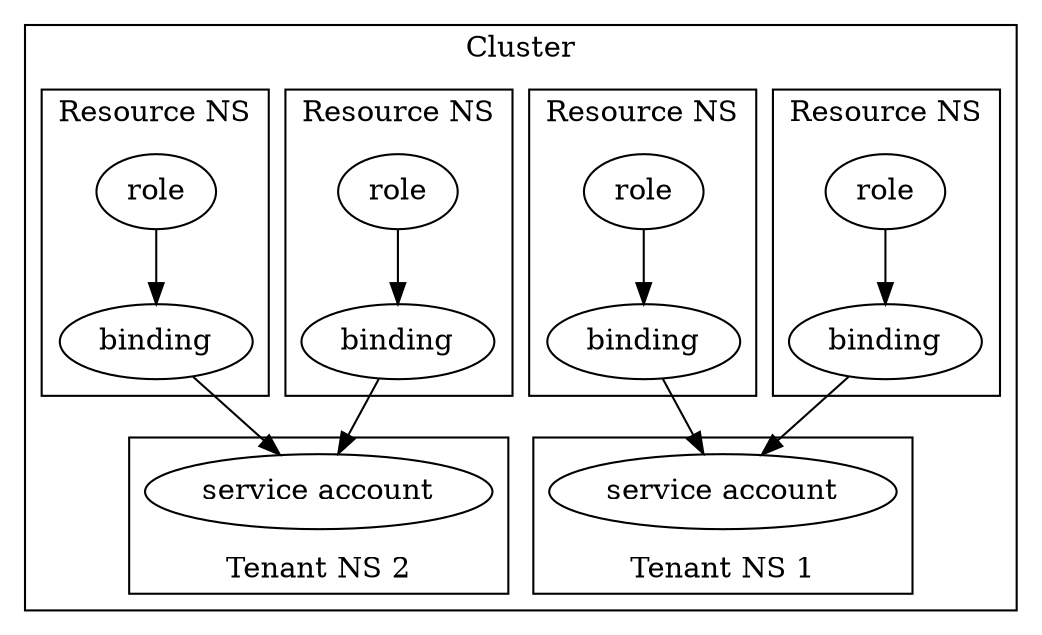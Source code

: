 digraph A {

    subgraph cluster {
        label = "Cluster"

        subgraph cluster_1 {
            label = "Tenant NS 1"
            labelloc = "b"
            t1_sa [label="service account"]
        }

        subgraph cluster_t1 {
             label = "Resource NS"
             r1 [label="role"]
             b1 [label="binding"]
             r1 -> b1
        }

        b1 -> t1_sa

        subgraph cluster_t2 {
             label = "Resource NS"
             r2 [label="role"]
             b2 [label="binding"]
             r2 -> b2
        }

        b2 -> t1_sa

        subgraph cluster_2 {
            label = "Tenant NS 2"
            labelloc = "b"
            t2_sa [label="service account"]
        }

        subgraph cluster_t3 {
             label = "Resource NS"
             r3 [label="role"]
             b3 [label="binding"]
             r3 -> b3
        }

        b3 -> t2_sa

        subgraph cluster_t4 {
             label = "Resource NS"
             r4 [label="role"]
             b4 [label="binding"]
             r4 -> b4
        }

        b4 -> t2_sa

    }

}
